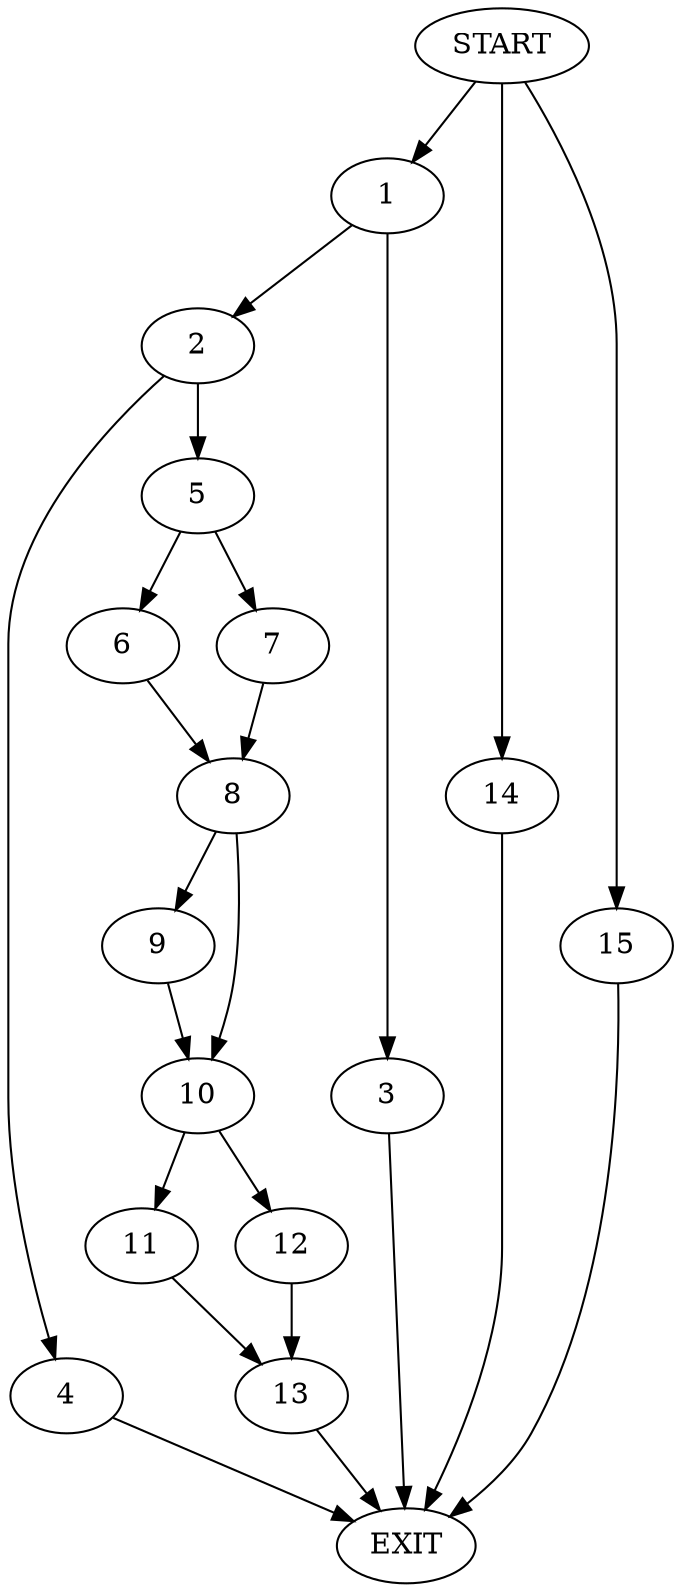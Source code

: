 digraph {
0 [label="START"]
16 [label="EXIT"]
0 -> 1
1 -> 2
1 -> 3
3 -> 16
2 -> 4
2 -> 5
5 -> 6
5 -> 7
4 -> 16
7 -> 8
6 -> 8
8 -> 9
8 -> 10
10 -> 11
10 -> 12
9 -> 10
11 -> 13
12 -> 13
13 -> 16
0 -> 14
14 -> 16
0 -> 15
15 -> 16
}

